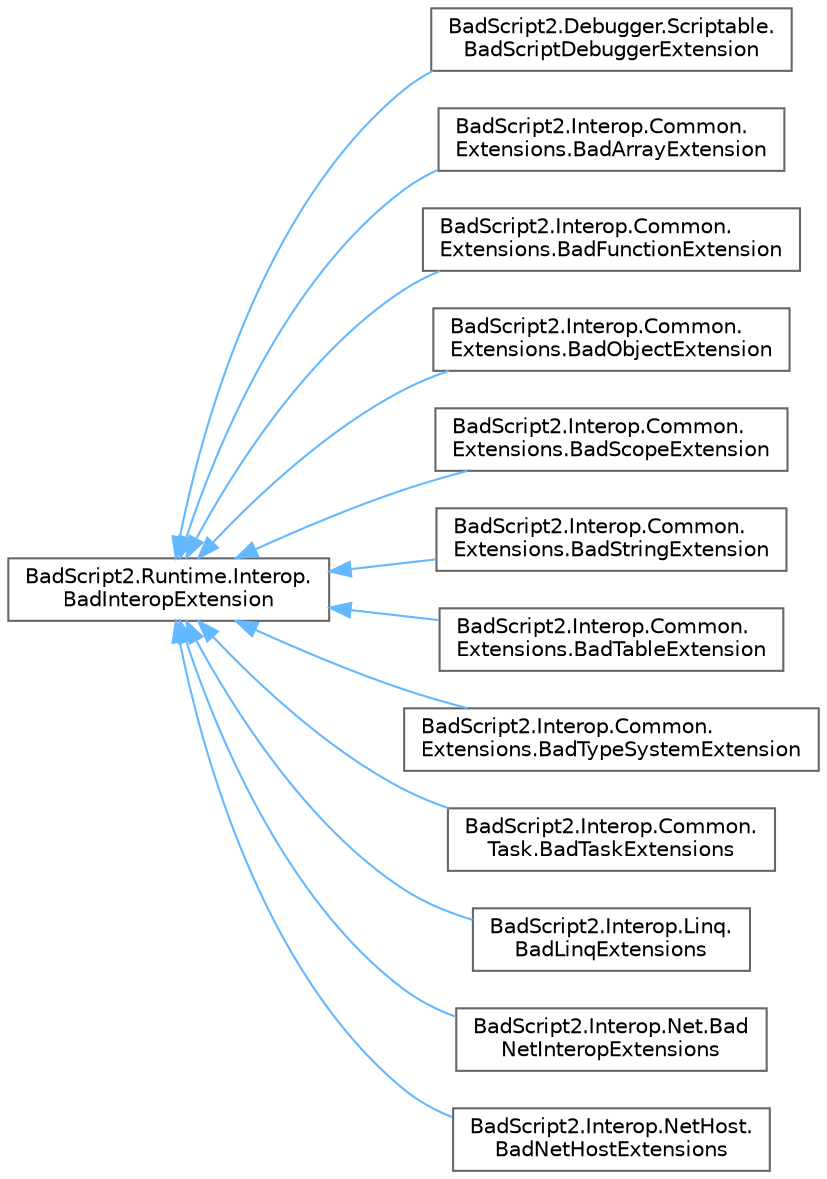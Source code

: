 digraph "Graphical Class Hierarchy"
{
 // LATEX_PDF_SIZE
  bgcolor="transparent";
  edge [fontname=Helvetica,fontsize=10,labelfontname=Helvetica,labelfontsize=10];
  node [fontname=Helvetica,fontsize=10,shape=box,height=0.2,width=0.4];
  rankdir="LR";
  Node0 [id="Node000000",label="BadScript2.Runtime.Interop.\lBadInteropExtension",height=0.2,width=0.4,color="grey40", fillcolor="white", style="filled",URL="$class_bad_script2_1_1_runtime_1_1_interop_1_1_bad_interop_extension.html",tooltip="Public Extension API for the BS2 Runtime."];
  Node0 -> Node1 [id="edge175_Node000000_Node000001",dir="back",color="steelblue1",style="solid",tooltip=" "];
  Node1 [id="Node000001",label="BadScript2.Debugger.Scriptable.\lBadScriptDebuggerExtension",height=0.2,width=0.4,color="grey40", fillcolor="white", style="filled",URL="$class_bad_script2_1_1_debugger_1_1_scriptable_1_1_bad_script_debugger_extension.html",tooltip=" "];
  Node0 -> Node2 [id="edge176_Node000000_Node000002",dir="back",color="steelblue1",style="solid",tooltip=" "];
  Node2 [id="Node000002",label="BadScript2.Interop.Common.\lExtensions.BadArrayExtension",height=0.2,width=0.4,color="grey40", fillcolor="white", style="filled",URL="$class_bad_script2_1_1_interop_1_1_common_1_1_extensions_1_1_bad_array_extension.html",tooltip="Implements Array Extensions."];
  Node0 -> Node3 [id="edge177_Node000000_Node000003",dir="back",color="steelblue1",style="solid",tooltip=" "];
  Node3 [id="Node000003",label="BadScript2.Interop.Common.\lExtensions.BadFunctionExtension",height=0.2,width=0.4,color="grey40", fillcolor="white", style="filled",URL="$class_bad_script2_1_1_interop_1_1_common_1_1_extensions_1_1_bad_function_extension.html",tooltip="Implements Function Extensions."];
  Node0 -> Node4 [id="edge178_Node000000_Node000004",dir="back",color="steelblue1",style="solid",tooltip=" "];
  Node4 [id="Node000004",label="BadScript2.Interop.Common.\lExtensions.BadObjectExtension",height=0.2,width=0.4,color="grey40", fillcolor="white", style="filled",URL="$class_bad_script2_1_1_interop_1_1_common_1_1_extensions_1_1_bad_object_extension.html",tooltip="Implements Generic Object Extensions."];
  Node0 -> Node5 [id="edge179_Node000000_Node000005",dir="back",color="steelblue1",style="solid",tooltip=" "];
  Node5 [id="Node000005",label="BadScript2.Interop.Common.\lExtensions.BadScopeExtension",height=0.2,width=0.4,color="grey40", fillcolor="white", style="filled",URL="$class_bad_script2_1_1_interop_1_1_common_1_1_extensions_1_1_bad_scope_extension.html",tooltip="Implements Scope Extensions."];
  Node0 -> Node6 [id="edge180_Node000000_Node000006",dir="back",color="steelblue1",style="solid",tooltip=" "];
  Node6 [id="Node000006",label="BadScript2.Interop.Common.\lExtensions.BadStringExtension",height=0.2,width=0.4,color="grey40", fillcolor="white", style="filled",URL="$class_bad_script2_1_1_interop_1_1_common_1_1_extensions_1_1_bad_string_extension.html",tooltip="Implements String Extensions."];
  Node0 -> Node7 [id="edge181_Node000000_Node000007",dir="back",color="steelblue1",style="solid",tooltip=" "];
  Node7 [id="Node000007",label="BadScript2.Interop.Common.\lExtensions.BadTableExtension",height=0.2,width=0.4,color="grey40", fillcolor="white", style="filled",URL="$class_bad_script2_1_1_interop_1_1_common_1_1_extensions_1_1_bad_table_extension.html",tooltip="Implements Table Extensions."];
  Node0 -> Node8 [id="edge182_Node000000_Node000008",dir="back",color="steelblue1",style="solid",tooltip=" "];
  Node8 [id="Node000008",label="BadScript2.Interop.Common.\lExtensions.BadTypeSystemExtension",height=0.2,width=0.4,color="grey40", fillcolor="white", style="filled",URL="$class_bad_script2_1_1_interop_1_1_common_1_1_extensions_1_1_bad_type_system_extension.html",tooltip="Implements TypeSystem Extensions."];
  Node0 -> Node9 [id="edge183_Node000000_Node000009",dir="back",color="steelblue1",style="solid",tooltip=" "];
  Node9 [id="Node000009",label="BadScript2.Interop.Common.\lTask.BadTaskExtensions",height=0.2,width=0.4,color="grey40", fillcolor="white", style="filled",URL="$class_bad_script2_1_1_interop_1_1_common_1_1_task_1_1_bad_task_extensions.html",tooltip="Implements the 'AsTask' Function."];
  Node0 -> Node10 [id="edge184_Node000000_Node000010",dir="back",color="steelblue1",style="solid",tooltip=" "];
  Node10 [id="Node000010",label="BadScript2.Interop.Linq.\lBadLinqExtensions",height=0.2,width=0.4,color="grey40", fillcolor="white", style="filled",URL="$class_bad_script2_1_1_interop_1_1_linq_1_1_bad_linq_extensions.html",tooltip=" "];
  Node0 -> Node11 [id="edge185_Node000000_Node000011",dir="back",color="steelblue1",style="solid",tooltip=" "];
  Node11 [id="Node000011",label="BadScript2.Interop.Net.Bad\lNetInteropExtensions",height=0.2,width=0.4,color="grey40", fillcolor="white", style="filled",URL="$class_bad_script2_1_1_interop_1_1_net_1_1_bad_net_interop_extensions.html",tooltip=" "];
  Node0 -> Node12 [id="edge186_Node000000_Node000012",dir="back",color="steelblue1",style="solid",tooltip=" "];
  Node12 [id="Node000012",label="BadScript2.Interop.NetHost.\lBadNetHostExtensions",height=0.2,width=0.4,color="grey40", fillcolor="white", style="filled",URL="$class_bad_script2_1_1_interop_1_1_net_host_1_1_bad_net_host_extensions.html",tooltip=" "];
}

